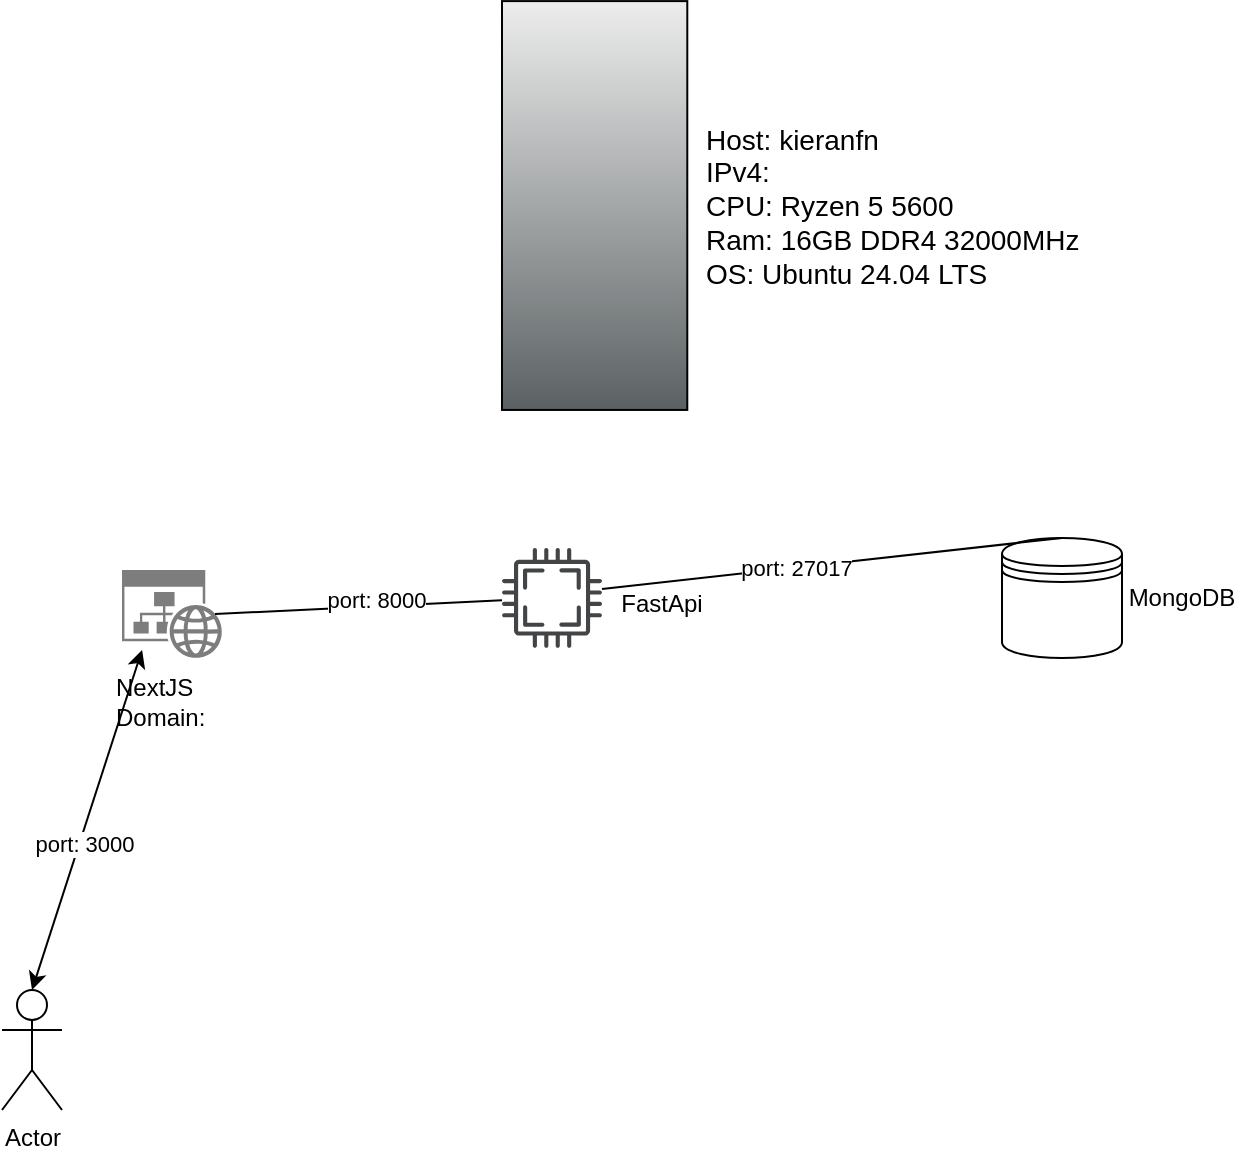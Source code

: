 <mxfile version="28.0.7">
  <diagram name="Page-1" id="XJdK82zvw8SXTq8JCpxd">
    <mxGraphModel dx="946" dy="647" grid="1" gridSize="10" guides="1" tooltips="1" connect="1" arrows="1" fold="1" page="1" pageScale="1" pageWidth="850" pageHeight="1100" math="0" shadow="0">
      <root>
        <mxCell id="0" />
        <mxCell id="1" parent="0" />
        <mxCell id="429fxscXhewv6VkrV5ws-1" value="" style="shape=mxgraph.networks2.icon;aspect=fixed;fillColor=#EDEDED;strokeColor=#000000;gradientColor=#5B6163;network2IconShadow=1;network2bgFillColor=none;network2Icon=mxgraph.networks2.desktop_pc;network2IconXOffset=-0.003;network2IconYOffset=0.0;network2IconW=0.453;network2IconH=1.0;" vertex="1" parent="1">
          <mxGeometry x="340" y="165.55" width="92.65" height="204.42" as="geometry" />
        </mxCell>
        <mxCell id="429fxscXhewv6VkrV5ws-2" value="Host: kieranfn&#xa;IPv4:&amp;nbsp;&#xa;CPU: Ryzen 5 5600&#xa;Ram: 16GB DDR4 32000MHz&#xa;OS: Ubuntu 24.04 LTS" style="text;html=1;align=left;verticalAlign=middle;whiteSpace=wrap;rounded=0;spacing=2;horizontal=1;fontSize=14;" vertex="1" parent="1">
          <mxGeometry x="440" y="165.55" width="190" height="204.45" as="geometry" />
        </mxCell>
        <mxCell id="429fxscXhewv6VkrV5ws-3" value="" style="sketch=0;aspect=fixed;pointerEvents=1;shadow=0;dashed=0;html=1;strokeColor=none;labelPosition=center;verticalLabelPosition=bottom;verticalAlign=top;align=center;shape=mxgraph.mscae.enterprise.website_generic;fillColor=#7D7D7D;" vertex="1" parent="1">
          <mxGeometry x="150" y="450" width="50" height="44" as="geometry" />
        </mxCell>
        <mxCell id="429fxscXhewv6VkrV5ws-6" value="NextJS&lt;br&gt;Domain:" style="text;html=1;align=left;verticalAlign=middle;whiteSpace=wrap;rounded=0;" vertex="1" parent="1">
          <mxGeometry x="145" y="489" width="55" height="54" as="geometry" />
        </mxCell>
        <mxCell id="429fxscXhewv6VkrV5ws-8" value="" style="shape=datastore;whiteSpace=wrap;html=1;" vertex="1" parent="1">
          <mxGeometry x="590" y="434" width="60" height="60" as="geometry" />
        </mxCell>
        <mxCell id="429fxscXhewv6VkrV5ws-9" value="&lt;div&gt;MongoDB&lt;/div&gt;" style="text;html=1;align=center;verticalAlign=middle;whiteSpace=wrap;rounded=0;" vertex="1" parent="1">
          <mxGeometry x="650" y="449" width="60" height="30" as="geometry" />
        </mxCell>
        <mxCell id="429fxscXhewv6VkrV5ws-10" value="" style="endArrow=none;html=1;rounded=0;entryX=0.5;entryY=0;entryDx=0;entryDy=0;exitX=0;exitY=0.25;exitDx=0;exitDy=0;" edge="1" parent="1" source="429fxscXhewv6VkrV5ws-13" target="429fxscXhewv6VkrV5ws-8">
          <mxGeometry width="50" height="50" relative="1" as="geometry">
            <mxPoint x="330" y="360" as="sourcePoint" />
            <mxPoint x="380" y="310" as="targetPoint" />
          </mxGeometry>
        </mxCell>
        <mxCell id="429fxscXhewv6VkrV5ws-11" value="port: 27017" style="edgeLabel;html=1;align=center;verticalAlign=middle;resizable=0;points=[];" vertex="1" connectable="0" parent="429fxscXhewv6VkrV5ws-10">
          <mxGeometry x="-0.158" relative="1" as="geometry">
            <mxPoint as="offset" />
          </mxGeometry>
        </mxCell>
        <mxCell id="429fxscXhewv6VkrV5ws-12" value="" style="sketch=0;pointerEvents=1;shadow=0;dashed=0;html=1;strokeColor=none;fillColor=#434445;aspect=fixed;labelPosition=center;verticalLabelPosition=bottom;verticalAlign=top;align=center;outlineConnect=0;shape=mxgraph.vvd.cpu;" vertex="1" parent="1">
          <mxGeometry x="340" y="439" width="50" height="50" as="geometry" />
        </mxCell>
        <mxCell id="429fxscXhewv6VkrV5ws-13" value="FastApi" style="text;html=1;align=center;verticalAlign=middle;whiteSpace=wrap;rounded=0;" vertex="1" parent="1">
          <mxGeometry x="390" y="452" width="60" height="30" as="geometry" />
        </mxCell>
        <mxCell id="429fxscXhewv6VkrV5ws-14" value="" style="endArrow=none;html=1;rounded=0;entryX=0.93;entryY=0.5;entryDx=0;entryDy=0;entryPerimeter=0;" edge="1" parent="1" source="429fxscXhewv6VkrV5ws-12" target="429fxscXhewv6VkrV5ws-3">
          <mxGeometry width="50" height="50" relative="1" as="geometry">
            <mxPoint x="330" y="360" as="sourcePoint" />
            <mxPoint x="380" y="310" as="targetPoint" />
          </mxGeometry>
        </mxCell>
        <mxCell id="429fxscXhewv6VkrV5ws-15" value="port: 8000" style="edgeLabel;html=1;align=center;verticalAlign=middle;resizable=0;points=[];" vertex="1" connectable="0" parent="429fxscXhewv6VkrV5ws-14">
          <mxGeometry x="-0.124" y="-3" relative="1" as="geometry">
            <mxPoint as="offset" />
          </mxGeometry>
        </mxCell>
        <mxCell id="429fxscXhewv6VkrV5ws-17" value="Actor" style="shape=umlActor;verticalLabelPosition=bottom;verticalAlign=top;html=1;outlineConnect=0;" vertex="1" parent="1">
          <mxGeometry x="90" y="660" width="30" height="60" as="geometry" />
        </mxCell>
        <mxCell id="429fxscXhewv6VkrV5ws-18" value="" style="endArrow=classic;startArrow=classic;html=1;rounded=0;entryX=0.5;entryY=0;entryDx=0;entryDy=0;entryPerimeter=0;exitX=0.116;exitY=0.857;exitDx=0;exitDy=0;exitPerimeter=0;" edge="1" parent="1" target="429fxscXhewv6VkrV5ws-17">
          <mxGeometry width="50" height="50" relative="1" as="geometry">
            <mxPoint x="160.04" y="489.94" as="sourcePoint" />
            <mxPoint x="380" y="420" as="targetPoint" />
          </mxGeometry>
        </mxCell>
        <mxCell id="429fxscXhewv6VkrV5ws-19" value="port: 3000" style="edgeLabel;html=1;align=center;verticalAlign=middle;resizable=0;points=[];" vertex="1" connectable="0" parent="429fxscXhewv6VkrV5ws-18">
          <mxGeometry x="0.133" y="2" relative="1" as="geometry">
            <mxPoint as="offset" />
          </mxGeometry>
        </mxCell>
      </root>
    </mxGraphModel>
  </diagram>
</mxfile>
